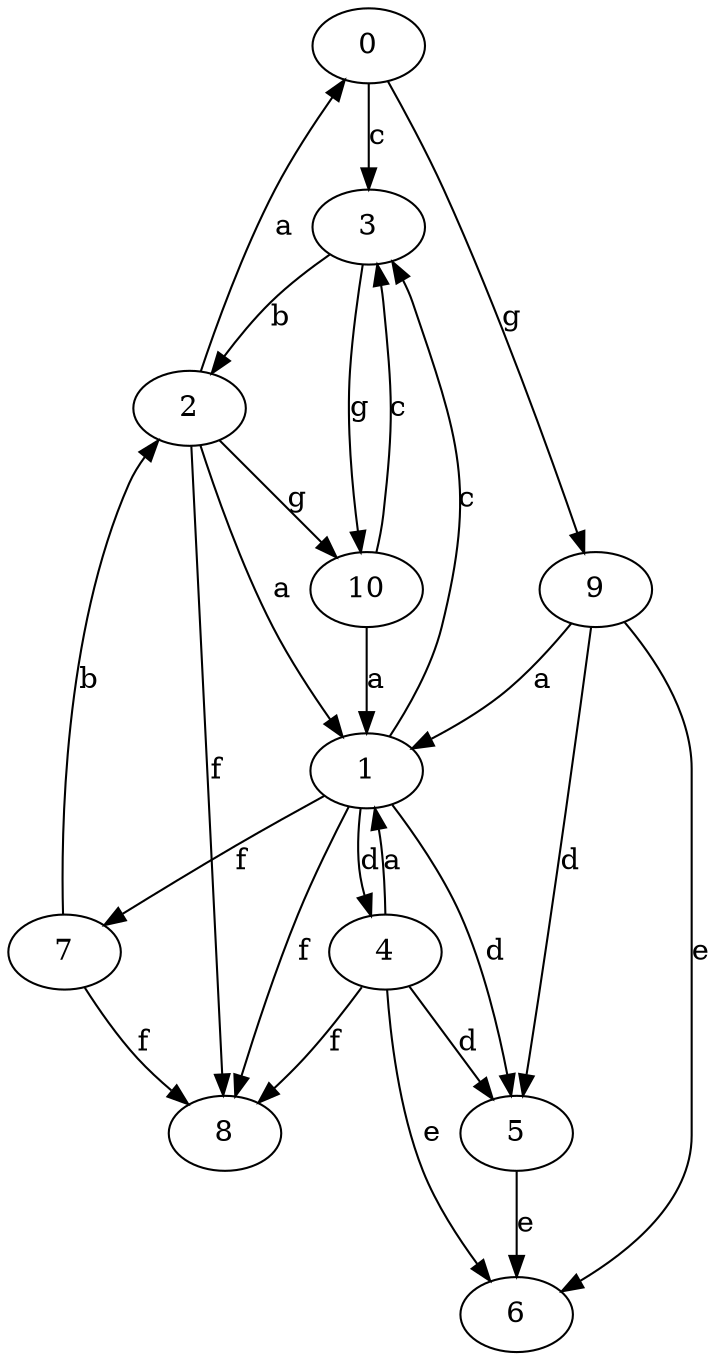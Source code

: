 strict digraph  {
0;
1;
2;
3;
4;
5;
6;
7;
8;
9;
10;
0 -> 3  [label=c];
0 -> 9  [label=g];
1 -> 3  [label=c];
1 -> 4  [label=d];
1 -> 5  [label=d];
1 -> 7  [label=f];
1 -> 8  [label=f];
2 -> 0  [label=a];
2 -> 1  [label=a];
2 -> 8  [label=f];
2 -> 10  [label=g];
3 -> 2  [label=b];
3 -> 10  [label=g];
4 -> 1  [label=a];
4 -> 5  [label=d];
4 -> 6  [label=e];
4 -> 8  [label=f];
5 -> 6  [label=e];
7 -> 2  [label=b];
7 -> 8  [label=f];
9 -> 1  [label=a];
9 -> 5  [label=d];
9 -> 6  [label=e];
10 -> 1  [label=a];
10 -> 3  [label=c];
}

